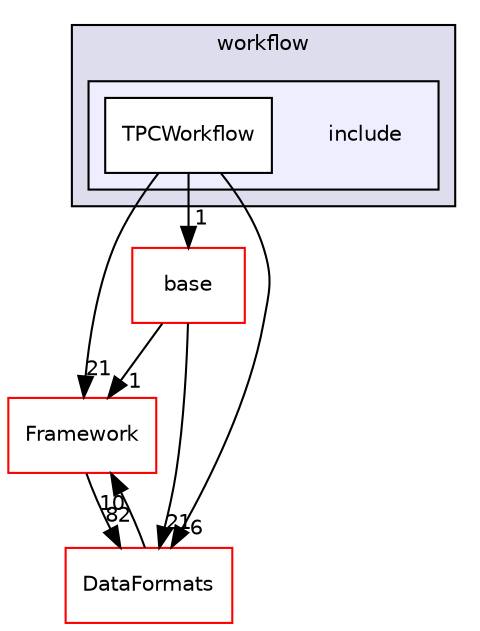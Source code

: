 digraph "/home/travis/build/AliceO2Group/AliceO2/Detectors/TPC/workflow/include" {
  bgcolor=transparent;
  compound=true
  node [ fontsize="10", fontname="Helvetica"];
  edge [ labelfontsize="10", labelfontname="Helvetica"];
  subgraph clusterdir_9cc61f72f781098a662027b321784562 {
    graph [ bgcolor="#ddddee", pencolor="black", label="workflow" fontname="Helvetica", fontsize="10", URL="dir_9cc61f72f781098a662027b321784562.html"]
  subgraph clusterdir_1ccc0e6feb2a9e42d8edde27429c6d63 {
    graph [ bgcolor="#eeeeff", pencolor="black", label="" URL="dir_1ccc0e6feb2a9e42d8edde27429c6d63.html"];
    dir_1ccc0e6feb2a9e42d8edde27429c6d63 [shape=plaintext label="include"];
    dir_24b8bac55cb140e3af9e30ab593ab26a [shape=box label="TPCWorkflow" color="black" fillcolor="white" style="filled" URL="dir_24b8bac55cb140e3af9e30ab593ab26a.html"];
  }
  }
  dir_677b030cc750909e4cd27413873678d8 [shape=box label="base" color="red" URL="dir_677b030cc750909e4cd27413873678d8.html"];
  dir_bcbb2cf9a3d3d83e5515c82071a07177 [shape=box label="Framework" color="red" URL="dir_bcbb2cf9a3d3d83e5515c82071a07177.html"];
  dir_2171f7ec022c5423887b07c69b2f5b48 [shape=box label="DataFormats" color="red" URL="dir_2171f7ec022c5423887b07c69b2f5b48.html"];
  dir_24b8bac55cb140e3af9e30ab593ab26a->dir_677b030cc750909e4cd27413873678d8 [headlabel="1", labeldistance=1.5 headhref="dir_000391_000050.html"];
  dir_24b8bac55cb140e3af9e30ab593ab26a->dir_bcbb2cf9a3d3d83e5515c82071a07177 [headlabel="21", labeldistance=1.5 headhref="dir_000391_000013.html"];
  dir_24b8bac55cb140e3af9e30ab593ab26a->dir_2171f7ec022c5423887b07c69b2f5b48 [headlabel="6", labeldistance=1.5 headhref="dir_000391_000076.html"];
  dir_677b030cc750909e4cd27413873678d8->dir_bcbb2cf9a3d3d83e5515c82071a07177 [headlabel="1", labeldistance=1.5 headhref="dir_000050_000013.html"];
  dir_677b030cc750909e4cd27413873678d8->dir_2171f7ec022c5423887b07c69b2f5b48 [headlabel="21", labeldistance=1.5 headhref="dir_000050_000076.html"];
  dir_bcbb2cf9a3d3d83e5515c82071a07177->dir_2171f7ec022c5423887b07c69b2f5b48 [headlabel="82", labeldistance=1.5 headhref="dir_000013_000076.html"];
  dir_2171f7ec022c5423887b07c69b2f5b48->dir_bcbb2cf9a3d3d83e5515c82071a07177 [headlabel="10", labeldistance=1.5 headhref="dir_000076_000013.html"];
}

